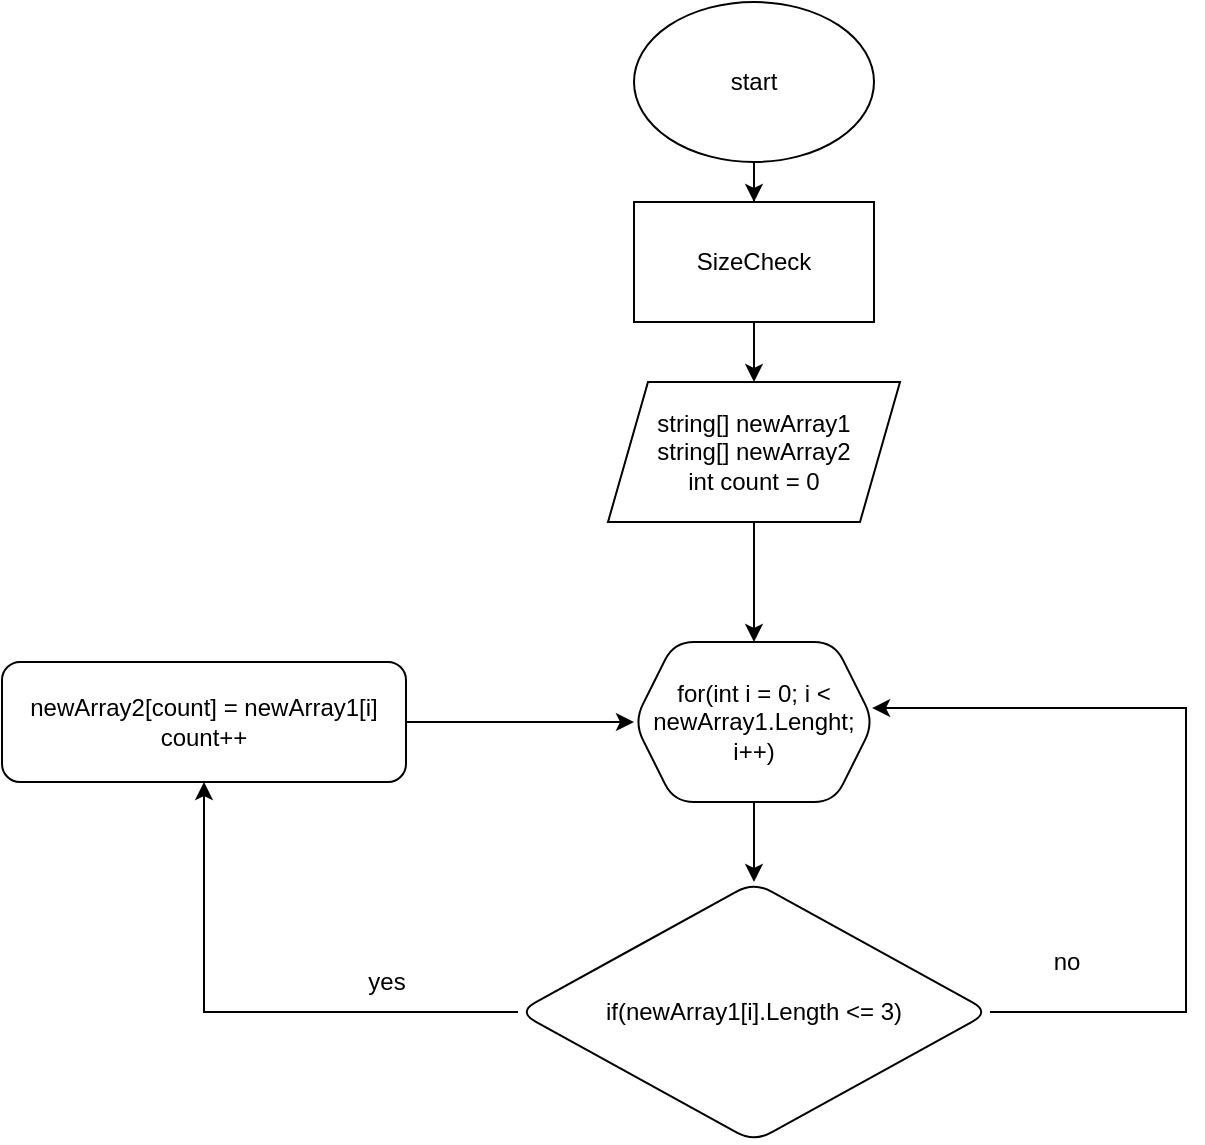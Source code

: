 <mxfile version="21.0.6" type="device"><diagram name="Страница 1" id="aLxPQI9u9OMvOcqTqiU7"><mxGraphModel dx="1434" dy="1925" grid="1" gridSize="10" guides="1" tooltips="1" connect="1" arrows="1" fold="1" page="1" pageScale="1" pageWidth="827" pageHeight="1169" math="0" shadow="0"><root><mxCell id="0"/><mxCell id="1" parent="0"/><mxCell id="rXZpSHN73zK9GDfxxudb-15" value="" style="edgeStyle=orthogonalEdgeStyle;rounded=0;orthogonalLoop=1;jettySize=auto;html=1;" edge="1" parent="1" source="rXZpSHN73zK9GDfxxudb-1" target="rXZpSHN73zK9GDfxxudb-14"><mxGeometry relative="1" as="geometry"/></mxCell><mxCell id="rXZpSHN73zK9GDfxxudb-1" value="start" style="ellipse;whiteSpace=wrap;html=1;" vertex="1" parent="1"><mxGeometry x="354" y="-20" width="120" height="80" as="geometry"/></mxCell><mxCell id="rXZpSHN73zK9GDfxxudb-7" value="" style="edgeStyle=orthogonalEdgeStyle;rounded=0;orthogonalLoop=1;jettySize=auto;html=1;" edge="1" parent="1" source="rXZpSHN73zK9GDfxxudb-4" target="rXZpSHN73zK9GDfxxudb-6"><mxGeometry relative="1" as="geometry"/></mxCell><mxCell id="rXZpSHN73zK9GDfxxudb-4" value="for(int i = 0; i &amp;lt; newArray1.Lenght; i++)" style="shape=hexagon;perimeter=hexagonPerimeter2;whiteSpace=wrap;html=1;fixedSize=1;rounded=1;" vertex="1" parent="1"><mxGeometry x="354" y="300" width="120" height="80" as="geometry"/></mxCell><mxCell id="rXZpSHN73zK9GDfxxudb-8" style="edgeStyle=orthogonalEdgeStyle;rounded=0;orthogonalLoop=1;jettySize=auto;html=1;entryX=0.992;entryY=0.413;entryDx=0;entryDy=0;entryPerimeter=0;" edge="1" parent="1" source="rXZpSHN73zK9GDfxxudb-6" target="rXZpSHN73zK9GDfxxudb-4"><mxGeometry relative="1" as="geometry"><Array as="points"><mxPoint x="630" y="485"/><mxPoint x="630" y="333"/></Array></mxGeometry></mxCell><mxCell id="rXZpSHN73zK9GDfxxudb-11" value="" style="edgeStyle=orthogonalEdgeStyle;rounded=0;orthogonalLoop=1;jettySize=auto;html=1;" edge="1" parent="1" source="rXZpSHN73zK9GDfxxudb-6" target="rXZpSHN73zK9GDfxxudb-10"><mxGeometry relative="1" as="geometry"/></mxCell><mxCell id="rXZpSHN73zK9GDfxxudb-6" value="if(newArray1[i].Length &amp;lt;= 3)" style="rhombus;whiteSpace=wrap;html=1;rounded=1;" vertex="1" parent="1"><mxGeometry x="296" y="420" width="236" height="130" as="geometry"/></mxCell><mxCell id="rXZpSHN73zK9GDfxxudb-9" value="no" style="text;html=1;align=center;verticalAlign=middle;resizable=0;points=[];autosize=1;strokeColor=none;fillColor=none;" vertex="1" parent="1"><mxGeometry x="550" y="445" width="40" height="30" as="geometry"/></mxCell><mxCell id="rXZpSHN73zK9GDfxxudb-12" style="edgeStyle=orthogonalEdgeStyle;rounded=0;orthogonalLoop=1;jettySize=auto;html=1;" edge="1" parent="1" source="rXZpSHN73zK9GDfxxudb-10" target="rXZpSHN73zK9GDfxxudb-4"><mxGeometry relative="1" as="geometry"/></mxCell><mxCell id="rXZpSHN73zK9GDfxxudb-10" value="newArray2[count] = newArray1[i]&lt;br&gt;count++" style="whiteSpace=wrap;html=1;rounded=1;" vertex="1" parent="1"><mxGeometry x="38" y="310" width="202" height="60" as="geometry"/></mxCell><mxCell id="rXZpSHN73zK9GDfxxudb-13" value="yes" style="text;html=1;align=center;verticalAlign=middle;resizable=0;points=[];autosize=1;strokeColor=none;fillColor=none;" vertex="1" parent="1"><mxGeometry x="210" y="455" width="40" height="30" as="geometry"/></mxCell><mxCell id="rXZpSHN73zK9GDfxxudb-23" value="" style="edgeStyle=orthogonalEdgeStyle;rounded=0;orthogonalLoop=1;jettySize=auto;html=1;" edge="1" parent="1" source="rXZpSHN73zK9GDfxxudb-14" target="rXZpSHN73zK9GDfxxudb-22"><mxGeometry relative="1" as="geometry"/></mxCell><mxCell id="rXZpSHN73zK9GDfxxudb-14" value="SizeCheck" style="whiteSpace=wrap;html=1;" vertex="1" parent="1"><mxGeometry x="354" y="80" width="120" height="60" as="geometry"/></mxCell><mxCell id="rXZpSHN73zK9GDfxxudb-24" style="edgeStyle=orthogonalEdgeStyle;rounded=0;orthogonalLoop=1;jettySize=auto;html=1;entryX=0.5;entryY=0;entryDx=0;entryDy=0;" edge="1" parent="1" source="rXZpSHN73zK9GDfxxudb-22" target="rXZpSHN73zK9GDfxxudb-4"><mxGeometry relative="1" as="geometry"/></mxCell><mxCell id="rXZpSHN73zK9GDfxxudb-22" value="string[] newArray1&lt;br style=&quot;border-color: var(--border-color);&quot;&gt;string[] newArray2&lt;br style=&quot;border-color: var(--border-color);&quot;&gt;int count = 0" style="shape=parallelogram;perimeter=parallelogramPerimeter;whiteSpace=wrap;html=1;fixedSize=1;" vertex="1" parent="1"><mxGeometry x="341" y="170" width="146" height="70" as="geometry"/></mxCell></root></mxGraphModel></diagram></mxfile>